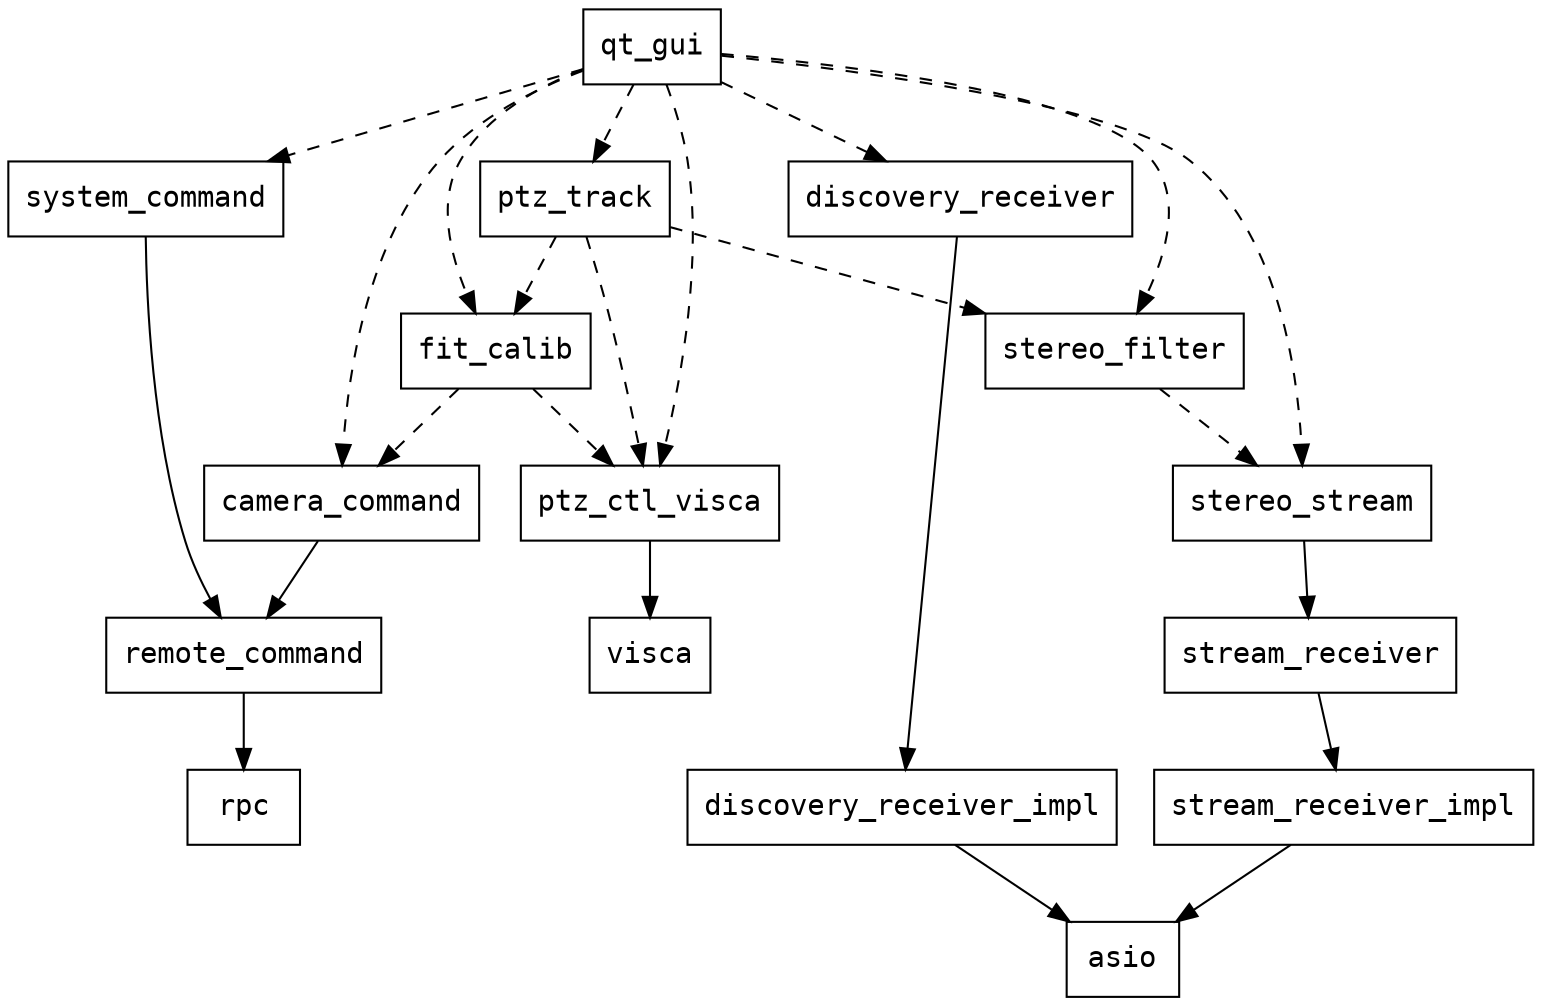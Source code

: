 digraph class {
	node [shape = "record", fontname = "Consolas"] 
	edge [arrowhead = "empty", fontname = "Consolas"]
	
	rpc [label = "{rpc}"]
	asio [label = "{asio}"] 
	visca [label = "{visca}"] 
	
	remote_command [label = "{remote_command}"] 
	camera_command [label = "{camera_command}"] 
	system_command [label = "{system_command}"] 
	
	
	
	discovery_receiver_impl [label = "{discovery_receiver_impl}"]	
	discovery_receiver [label = "{discovery_receiver}"] 
	
	stream_receiver_impl [label = "{stream_receiver_impl}"] 
	stream_receiver [label = "{stream_receiver}"] 
	stereo_stream [label = "{stereo_stream}"] 
	 
	ptz_ctl_visca [label = "{ptz_ctl_visca}"] 
	
	
	stereo_filter [label = "{stereo_filter}"] 
	
	fit_calib [label = "{fit_calib}"] 
	
	ptz_track [label = "{ptz_track}"]
	
	qt_gui [label = "{qt_gui}"]
	
	remote_command -> rpc [arrowhead="normal", style="normal"]
	camera_command -> remote_command [arrowhead="normal", style="normal"]
	system_command -> remote_command [arrowhead="normal", style="normal"]
	
	discovery_receiver_impl -> asio [arrowhead="normal", style="normal"]
	discovery_receiver -> discovery_receiver_impl [arrowhead="normal", style="normal"]
	
	stream_receiver_impl -> asio [arrowhead="normal", style="normal"]
	stream_receiver -> stream_receiver_impl [arrowhead="normal", style="normal"]
	stereo_stream -> stream_receiver [arrowhead="normal", style="normal"]
	
	stereo_filter -> stereo_stream [arrowhead="normal", style="dashed"]
	
	ptz_ctl_visca -> visca [arrowhead="normal", style="normal"]
	
	fit_calib -> camera_command [arrowhead="normal", style="dashed"]
	fit_calib -> ptz_ctl_visca [arrowhead="normal", style="dashed"]
	
	ptz_track -> stereo_filter [arrowhead="normal", style="dashed"]
	ptz_track -> ptz_ctl_visca [arrowhead="normal", style="dashed"]
	ptz_track -> fit_calib [arrowhead="normal", style="dashed"]
	
	qt_gui -> ptz_ctl_visca [arrowhead="normal", style="dashed"]
	qt_gui -> camera_command [arrowhead="normal", style="dashed"]
	qt_gui -> system_command [arrowhead="normal", style="dashed"]
	qt_gui -> stereo_stream [arrowhead="normal", style="dashed"]
	qt_gui -> stereo_filter [arrowhead="normal", style="dashed"]
	qt_gui -> fit_calib [arrowhead="normal", style="dashed"]
	qt_gui -> ptz_track [arrowhead="normal", style="dashed"]
	qt_gui -> discovery_receiver [arrowhead="normal", style="dashed"]
}